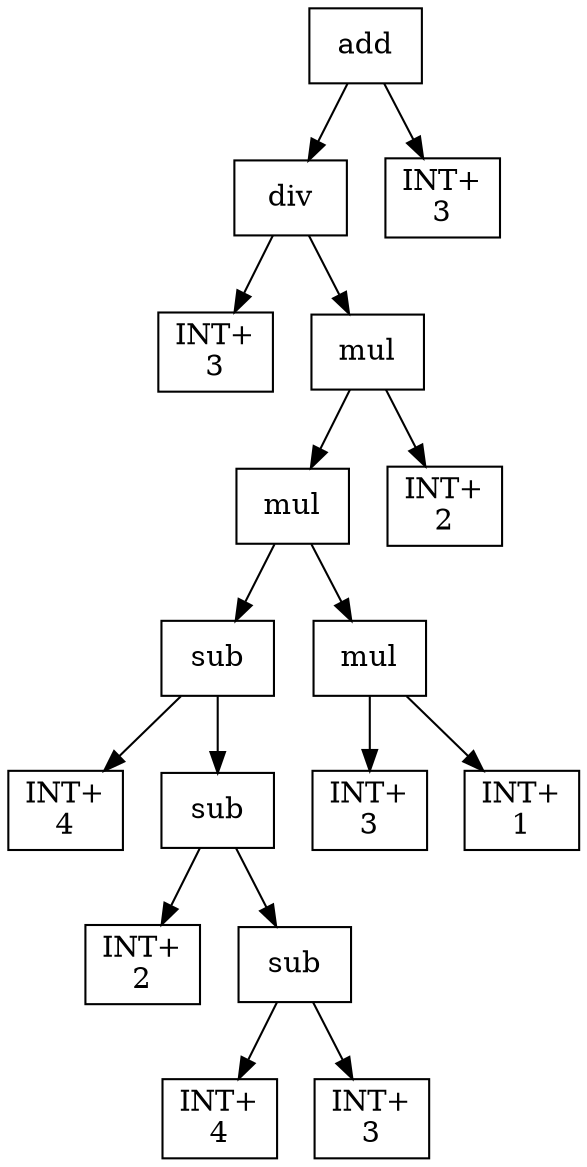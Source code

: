 digraph expr {
  node [shape=box];
  n1 [label="add"];
  n2 [label="div"];
  n3 [label="INT+\n3"];
  n4 [label="mul"];
  n5 [label="mul"];
  n6 [label="sub"];
  n7 [label="INT+\n4"];
  n8 [label="sub"];
  n9 [label="INT+\n2"];
  n10 [label="sub"];
  n11 [label="INT+\n4"];
  n12 [label="INT+\n3"];
  n10 -> n11;
  n10 -> n12;
  n8 -> n9;
  n8 -> n10;
  n6 -> n7;
  n6 -> n8;
  n13 [label="mul"];
  n14 [label="INT+\n3"];
  n15 [label="INT+\n1"];
  n13 -> n14;
  n13 -> n15;
  n5 -> n6;
  n5 -> n13;
  n16 [label="INT+\n2"];
  n4 -> n5;
  n4 -> n16;
  n2 -> n3;
  n2 -> n4;
  n17 [label="INT+\n3"];
  n1 -> n2;
  n1 -> n17;
}
